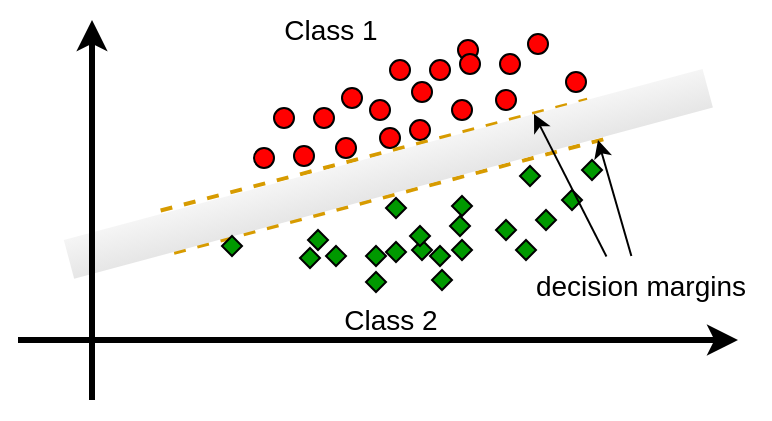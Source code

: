 <mxfile version="22.1.3" type="github">
  <diagram name="Page-1" id="396z4GyyzeXZhvJKvuKi">
    <mxGraphModel dx="1434" dy="827" grid="1" gridSize="10" guides="1" tooltips="1" connect="1" arrows="1" fold="1" page="1" pageScale="1" pageWidth="3200" pageHeight="5500" math="0" shadow="0">
      <root>
        <mxCell id="0" />
        <mxCell id="1" parent="0" />
        <mxCell id="jAmMRxj2GqCSN3dW7AEn-1" value="" style="ellipse;whiteSpace=wrap;html=1;aspect=fixed;strokeColor=#000000;fillColor=#FF0000;" vertex="1" parent="1">
          <mxGeometry x="676" y="420" width="10" height="10" as="geometry" />
        </mxCell>
        <mxCell id="jAmMRxj2GqCSN3dW7AEn-2" value="" style="ellipse;whiteSpace=wrap;html=1;aspect=fixed;strokeColor=#000000;fillColor=#FF0000;" vertex="1" parent="1">
          <mxGeometry x="696" y="420" width="10" height="10" as="geometry" />
        </mxCell>
        <mxCell id="jAmMRxj2GqCSN3dW7AEn-3" value="" style="ellipse;whiteSpace=wrap;html=1;aspect=fixed;strokeColor=#000000;fillColor=#FF0000;" vertex="1" parent="1">
          <mxGeometry x="710" y="410" width="10" height="10" as="geometry" />
        </mxCell>
        <mxCell id="jAmMRxj2GqCSN3dW7AEn-4" value="" style="ellipse;whiteSpace=wrap;html=1;aspect=fixed;strokeColor=#000000;fillColor=#FF0000;" vertex="1" parent="1">
          <mxGeometry x="666" y="440" width="10" height="10" as="geometry" />
        </mxCell>
        <mxCell id="jAmMRxj2GqCSN3dW7AEn-5" value="" style="ellipse;whiteSpace=wrap;html=1;aspect=fixed;strokeColor=#000000;fillColor=#FF0000;" vertex="1" parent="1">
          <mxGeometry x="729" y="435" width="10" height="10" as="geometry" />
        </mxCell>
        <mxCell id="jAmMRxj2GqCSN3dW7AEn-6" value="" style="ellipse;whiteSpace=wrap;html=1;aspect=fixed;strokeColor=#000000;fillColor=#FF0000;" vertex="1" parent="1">
          <mxGeometry x="707" y="440" width="10" height="10" as="geometry" />
        </mxCell>
        <mxCell id="jAmMRxj2GqCSN3dW7AEn-7" value="" style="ellipse;whiteSpace=wrap;html=1;aspect=fixed;strokeColor=#000000;fillColor=#FF0000;" vertex="1" parent="1">
          <mxGeometry x="686" y="450" width="10" height="10" as="geometry" />
        </mxCell>
        <mxCell id="jAmMRxj2GqCSN3dW7AEn-8" value="" style="rhombus;whiteSpace=wrap;html=1;fillColor=#009900;" vertex="1" parent="1">
          <mxGeometry x="729" y="500" width="10" height="10" as="geometry" />
        </mxCell>
        <mxCell id="jAmMRxj2GqCSN3dW7AEn-9" value="" style="rhombus;whiteSpace=wrap;html=1;fillColor=#009900;" vertex="1" parent="1">
          <mxGeometry x="739" y="510" width="10" height="10" as="geometry" />
        </mxCell>
        <mxCell id="jAmMRxj2GqCSN3dW7AEn-10" value="" style="rhombus;whiteSpace=wrap;html=1;fillColor=#009900;" vertex="1" parent="1">
          <mxGeometry x="749" y="495" width="10" height="10" as="geometry" />
        </mxCell>
        <mxCell id="jAmMRxj2GqCSN3dW7AEn-11" value="" style="rhombus;whiteSpace=wrap;html=1;fillColor=#009900;" vertex="1" parent="1">
          <mxGeometry x="741" y="473" width="10" height="10" as="geometry" />
        </mxCell>
        <mxCell id="jAmMRxj2GqCSN3dW7AEn-12" value="" style="ellipse;whiteSpace=wrap;html=1;aspect=fixed;strokeColor=#000000;fillColor=#FF0000;" vertex="1" parent="1">
          <mxGeometry x="618" y="444" width="10" height="10" as="geometry" />
        </mxCell>
        <mxCell id="jAmMRxj2GqCSN3dW7AEn-13" value="" style="ellipse;whiteSpace=wrap;html=1;aspect=fixed;strokeColor=#000000;fillColor=#FF0000;" vertex="1" parent="1">
          <mxGeometry x="638" y="444" width="10" height="10" as="geometry" />
        </mxCell>
        <mxCell id="jAmMRxj2GqCSN3dW7AEn-14" value="" style="ellipse;whiteSpace=wrap;html=1;aspect=fixed;strokeColor=#000000;fillColor=#FF0000;" vertex="1" parent="1">
          <mxGeometry x="652" y="434" width="10" height="10" as="geometry" />
        </mxCell>
        <mxCell id="jAmMRxj2GqCSN3dW7AEn-15" value="" style="ellipse;whiteSpace=wrap;html=1;aspect=fixed;strokeColor=#000000;fillColor=#FF0000;" vertex="1" parent="1">
          <mxGeometry x="608" y="464" width="10" height="10" as="geometry" />
        </mxCell>
        <mxCell id="jAmMRxj2GqCSN3dW7AEn-16" value="" style="ellipse;whiteSpace=wrap;html=1;aspect=fixed;strokeColor=#000000;fillColor=#FF0000;" vertex="1" parent="1">
          <mxGeometry x="671" y="454" width="10" height="10" as="geometry" />
        </mxCell>
        <mxCell id="jAmMRxj2GqCSN3dW7AEn-17" value="" style="ellipse;whiteSpace=wrap;html=1;aspect=fixed;strokeColor=#000000;fillColor=#FF0000;" vertex="1" parent="1">
          <mxGeometry x="649" y="459" width="10" height="10" as="geometry" />
        </mxCell>
        <mxCell id="jAmMRxj2GqCSN3dW7AEn-18" value="" style="ellipse;whiteSpace=wrap;html=1;aspect=fixed;strokeColor=#000000;fillColor=#FF0000;" vertex="1" parent="1">
          <mxGeometry x="628" y="463" width="10" height="10" as="geometry" />
        </mxCell>
        <mxCell id="jAmMRxj2GqCSN3dW7AEn-19" value="" style="rhombus;whiteSpace=wrap;html=1;fillColor=#009900;" vertex="1" parent="1">
          <mxGeometry x="687" y="510" width="10" height="10" as="geometry" />
        </mxCell>
        <mxCell id="jAmMRxj2GqCSN3dW7AEn-20" value="" style="rhombus;whiteSpace=wrap;html=1;fillColor=#009900;" vertex="1" parent="1">
          <mxGeometry x="697" y="525" width="10" height="10" as="geometry" />
        </mxCell>
        <mxCell id="jAmMRxj2GqCSN3dW7AEn-21" value="" style="rhombus;whiteSpace=wrap;html=1;fillColor=#009900;" vertex="1" parent="1">
          <mxGeometry x="707" y="510" width="10" height="10" as="geometry" />
        </mxCell>
        <mxCell id="jAmMRxj2GqCSN3dW7AEn-22" value="" style="rhombus;whiteSpace=wrap;html=1;fillColor=#009900;" vertex="1" parent="1">
          <mxGeometry x="707" y="488" width="10" height="10" as="geometry" />
        </mxCell>
        <mxCell id="jAmMRxj2GqCSN3dW7AEn-23" value="" style="rhombus;whiteSpace=wrap;html=1;fillColor=#009900;" vertex="1" parent="1">
          <mxGeometry x="635" y="505" width="10" height="10" as="geometry" />
        </mxCell>
        <mxCell id="jAmMRxj2GqCSN3dW7AEn-24" value="" style="rhombus;whiteSpace=wrap;html=1;fillColor=#009900;" vertex="1" parent="1">
          <mxGeometry x="664" y="526" width="10" height="10" as="geometry" />
        </mxCell>
        <mxCell id="jAmMRxj2GqCSN3dW7AEn-25" value="" style="rhombus;whiteSpace=wrap;html=1;fillColor=#009900;" vertex="1" parent="1">
          <mxGeometry x="674" y="511" width="10" height="10" as="geometry" />
        </mxCell>
        <mxCell id="jAmMRxj2GqCSN3dW7AEn-26" value="" style="rhombus;whiteSpace=wrap;html=1;fillColor=#009900;" vertex="1" parent="1">
          <mxGeometry x="674" y="489" width="10" height="10" as="geometry" />
        </mxCell>
        <mxCell id="jAmMRxj2GqCSN3dW7AEn-27" value="" style="endArrow=none;dashed=1;html=1;rounded=0;strokeWidth=2;exitX=0.153;exitY=-0.087;exitDx=0;exitDy=0;entryX=1;entryY=0;entryDx=0;entryDy=0;exitPerimeter=0;fillColor=#ffcd28;gradientColor=#ffa500;strokeColor=#d79b00;" edge="1" parent="1" source="jAmMRxj2GqCSN3dW7AEn-29">
          <mxGeometry width="50" height="50" relative="1" as="geometry">
            <mxPoint x="562.16" y="496.811" as="sourcePoint" />
            <mxPoint x="774.664" y="439.871" as="targetPoint" />
          </mxGeometry>
        </mxCell>
        <mxCell id="jAmMRxj2GqCSN3dW7AEn-28" value="" style="endArrow=none;dashed=1;html=1;rounded=0;strokeWidth=2;exitX=0.156;exitY=1.022;exitDx=0;exitDy=0;exitPerimeter=0;entryX=1.011;entryY=1.108;entryDx=0;entryDy=0;entryPerimeter=0;fillColor=#ffcd28;gradientColor=#ffa500;strokeColor=#d79b00;" edge="1" parent="1" source="jAmMRxj2GqCSN3dW7AEn-29">
          <mxGeometry width="50" height="50" relative="1" as="geometry">
            <mxPoint x="572.763" y="514.98" as="sourcePoint" />
            <mxPoint x="782.737" y="459.649" as="targetPoint" />
          </mxGeometry>
        </mxCell>
        <mxCell id="jAmMRxj2GqCSN3dW7AEn-29" value="" style="rounded=0;whiteSpace=wrap;html=1;fillColor=#f5f5f5;gradientColor=#E6E6E6;strokeColor=none;rotation=-15;" vertex="1" parent="1">
          <mxGeometry x="509.86" y="466.89" width="330.63" height="20" as="geometry" />
        </mxCell>
        <mxCell id="jAmMRxj2GqCSN3dW7AEn-30" value="" style="rhombus;whiteSpace=wrap;html=1;fillColor=#009900;" vertex="1" parent="1">
          <mxGeometry x="762" y="485" width="10" height="10" as="geometry" />
        </mxCell>
        <mxCell id="jAmMRxj2GqCSN3dW7AEn-31" value="" style="rhombus;whiteSpace=wrap;html=1;fillColor=#009900;" vertex="1" parent="1">
          <mxGeometry x="772" y="470" width="10" height="10" as="geometry" />
        </mxCell>
        <mxCell id="jAmMRxj2GqCSN3dW7AEn-32" value="" style="endArrow=classic;html=1;rounded=0;strokeWidth=3;" edge="1" parent="1">
          <mxGeometry width="50" height="50" relative="1" as="geometry">
            <mxPoint x="527" y="590" as="sourcePoint" />
            <mxPoint x="527" y="400" as="targetPoint" />
          </mxGeometry>
        </mxCell>
        <mxCell id="jAmMRxj2GqCSN3dW7AEn-33" value="" style="endArrow=classic;html=1;rounded=0;strokeWidth=3;" edge="1" parent="1">
          <mxGeometry width="50" height="50" relative="1" as="geometry">
            <mxPoint x="490" y="560" as="sourcePoint" />
            <mxPoint x="850" y="560" as="targetPoint" />
          </mxGeometry>
        </mxCell>
        <mxCell id="jAmMRxj2GqCSN3dW7AEn-34" value="&lt;font style=&quot;font-size: 14px;&quot;&gt;Class 1&lt;/font&gt;" style="text;html=1;align=center;verticalAlign=middle;resizable=0;points=[];autosize=1;strokeColor=none;fillColor=none;" vertex="1" parent="1">
          <mxGeometry x="611" y="390" width="70" height="30" as="geometry" />
        </mxCell>
        <mxCell id="jAmMRxj2GqCSN3dW7AEn-35" value="&lt;font style=&quot;font-size: 14px;&quot;&gt;Class 2&lt;/font&gt;" style="text;html=1;align=center;verticalAlign=middle;resizable=0;points=[];autosize=1;strokeColor=none;fillColor=none;" vertex="1" parent="1">
          <mxGeometry x="641" y="535" width="70" height="30" as="geometry" />
        </mxCell>
        <mxCell id="jAmMRxj2GqCSN3dW7AEn-36" value="" style="ellipse;whiteSpace=wrap;html=1;aspect=fixed;strokeColor=#000000;fillColor=#FF0000;" vertex="1" parent="1">
          <mxGeometry x="711" y="417" width="10" height="10" as="geometry" />
        </mxCell>
        <mxCell id="jAmMRxj2GqCSN3dW7AEn-37" value="" style="ellipse;whiteSpace=wrap;html=1;aspect=fixed;strokeColor=#000000;fillColor=#FF0000;" vertex="1" parent="1">
          <mxGeometry x="731" y="417" width="10" height="10" as="geometry" />
        </mxCell>
        <mxCell id="jAmMRxj2GqCSN3dW7AEn-38" value="" style="ellipse;whiteSpace=wrap;html=1;aspect=fixed;strokeColor=#000000;fillColor=#FF0000;" vertex="1" parent="1">
          <mxGeometry x="745" y="407" width="10" height="10" as="geometry" />
        </mxCell>
        <mxCell id="jAmMRxj2GqCSN3dW7AEn-39" value="" style="ellipse;whiteSpace=wrap;html=1;aspect=fixed;strokeColor=#000000;fillColor=#FF0000;" vertex="1" parent="1">
          <mxGeometry x="764" y="426" width="10" height="10" as="geometry" />
        </mxCell>
        <mxCell id="jAmMRxj2GqCSN3dW7AEn-40" value="" style="ellipse;whiteSpace=wrap;html=1;aspect=fixed;strokeColor=#000000;fillColor=#FF0000;" vertex="1" parent="1">
          <mxGeometry x="687" y="431" width="10" height="10" as="geometry" />
        </mxCell>
        <mxCell id="jAmMRxj2GqCSN3dW7AEn-41" value="" style="rhombus;whiteSpace=wrap;html=1;fillColor=#009900;" vertex="1" parent="1">
          <mxGeometry x="686" y="503" width="10" height="10" as="geometry" />
        </mxCell>
        <mxCell id="jAmMRxj2GqCSN3dW7AEn-42" value="" style="rhombus;whiteSpace=wrap;html=1;fillColor=#009900;" vertex="1" parent="1">
          <mxGeometry x="696" y="513" width="10" height="10" as="geometry" />
        </mxCell>
        <mxCell id="jAmMRxj2GqCSN3dW7AEn-43" value="" style="rhombus;whiteSpace=wrap;html=1;fillColor=#009900;" vertex="1" parent="1">
          <mxGeometry x="706" y="498" width="10" height="10" as="geometry" />
        </mxCell>
        <mxCell id="jAmMRxj2GqCSN3dW7AEn-44" value="" style="rhombus;whiteSpace=wrap;html=1;fillColor=#009900;" vertex="1" parent="1">
          <mxGeometry x="644" y="513" width="10" height="10" as="geometry" />
        </mxCell>
        <mxCell id="jAmMRxj2GqCSN3dW7AEn-45" value="" style="rhombus;whiteSpace=wrap;html=1;fillColor=#009900;" vertex="1" parent="1">
          <mxGeometry x="664" y="513" width="10" height="10" as="geometry" />
        </mxCell>
        <mxCell id="jAmMRxj2GqCSN3dW7AEn-46" value="" style="rhombus;whiteSpace=wrap;html=1;fillColor=#009900;" vertex="1" parent="1">
          <mxGeometry x="592" y="508" width="10" height="10" as="geometry" />
        </mxCell>
        <mxCell id="jAmMRxj2GqCSN3dW7AEn-47" value="" style="rhombus;whiteSpace=wrap;html=1;fillColor=#009900;" vertex="1" parent="1">
          <mxGeometry x="631" y="514" width="10" height="10" as="geometry" />
        </mxCell>
        <mxCell id="jAmMRxj2GqCSN3dW7AEn-48" value="&lt;font style=&quot;font-size: 14px;&quot;&gt;decision margins&lt;/font&gt;" style="text;html=1;align=center;verticalAlign=middle;resizable=0;points=[];autosize=1;strokeColor=none;fillColor=none;" vertex="1" parent="1">
          <mxGeometry x="736" y="518" width="130" height="30" as="geometry" />
        </mxCell>
        <mxCell id="jAmMRxj2GqCSN3dW7AEn-49" value="" style="endArrow=classic;html=1;rounded=0;exitX=0.371;exitY=0.009;exitDx=0;exitDy=0;exitPerimeter=0;" edge="1" parent="1" source="jAmMRxj2GqCSN3dW7AEn-48">
          <mxGeometry width="50" height="50" relative="1" as="geometry">
            <mxPoint x="798" y="517" as="sourcePoint" />
            <mxPoint x="748" y="447" as="targetPoint" />
          </mxGeometry>
        </mxCell>
        <mxCell id="jAmMRxj2GqCSN3dW7AEn-50" value="" style="endArrow=classic;html=1;rounded=0;" edge="1" parent="1" source="jAmMRxj2GqCSN3dW7AEn-48">
          <mxGeometry width="50" height="50" relative="1" as="geometry">
            <mxPoint x="821" y="516" as="sourcePoint" />
            <mxPoint x="780" y="460" as="targetPoint" />
          </mxGeometry>
        </mxCell>
      </root>
    </mxGraphModel>
  </diagram>
</mxfile>
